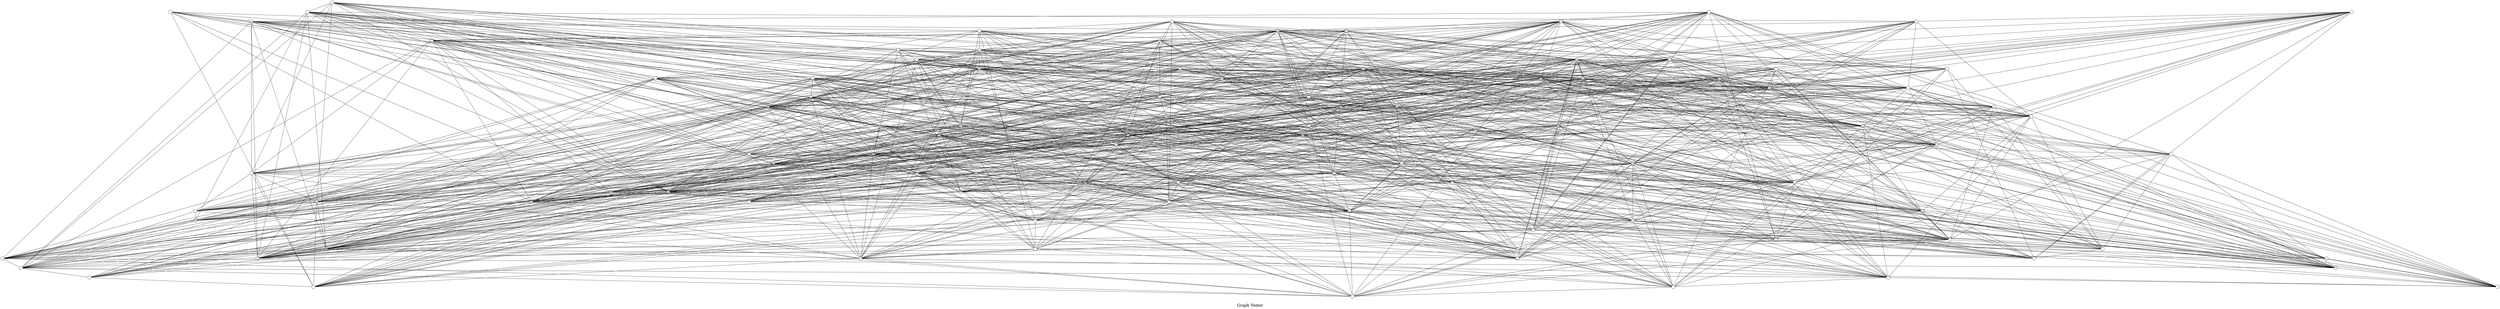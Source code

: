 /*****
Graph Tester
*****/

graph G {
  graph [splines=false overlap=false]
  node  [shape=ellipse, width=0.3, height=0.3, label=""]
  0 ;
  20 ;
  26 ;
  43 ;
  44 ;
  56 ;
  59 ;
  62 ;
  70 ;
  72 ;
  86 ;
  89 ;
  95 ;
  96 ;
  1 ;
  9 ;
  19 ;
  30 ;
  34 ;
  53 ;
  94 ;
  97 ;
  2 ;
  17 ;
  33 ;
  3 ;
  15 ;
  21 ;
  24 ;
  31 ;
  32 ;
  52 ;
  57 ;
  69 ;
  76 ;
  98 ;
  4 ;
  13 ;
  51 ;
  60 ;
  81 ;
  5 ;
  14 ;
  27 ;
  29 ;
  73 ;
  80 ;
  82 ;
  6 ;
  8 ;
  28 ;
  50 ;
  67 ;
  78 ;
  83 ;
  7 ;
  38 ;
  41 ;
  49 ;
  11 ;
  36 ;
  74 ;
  77 ;
  10 ;
  63 ;
  16 ;
  40 ;
  47 ;
  58 ;
  79 ;
  93 ;
  23 ;
  12 ;
  25 ;
  84 ;
  22 ;
  42 ;
  61 ;
  54 ;
  87 ;
  92 ;
  35 ;
  37 ;
  48 ;
  90 ;
  46 ;
  75 ;
  18 ;
  88 ;
  91 ;
  64 ;
  66 ;
  71 ;
  68 ;
  85 ;
  65 ;
  39 ;
  55 ;
  45 ;
  99 ;
  0 -- 10;
  0 -- 17;
  0 -- 20;
  0 -- 24;
  0 -- 26;
  0 -- 31;
  0 -- 43;
  0 -- 44;
  0 -- 56;
  0 -- 58;
  0 -- 59;
  0 -- 62;
  0 -- 64;
  0 -- 70;
  0 -- 72;
  0 -- 78;
  0 -- 80;
  0 -- 83;
  0 -- 85;
  0 -- 86;
  0 -- 89;
  0 -- 92;
  0 -- 95;
  0 -- 96;
  0 -- 97;
  0 -- 98;
  20 -- 23;
  20 -- 25;
  20 -- 31;
  20 -- 36;
  20 -- 40;
  20 -- 44;
  20 -- 48;
  20 -- 60;
  20 -- 62;
  20 -- 64;
  20 -- 67;
  20 -- 68;
  20 -- 81;
  20 -- 92;
  20 -- 94;
  20 -- 97;
  20 -- 99;
  26 -- 27;
  26 -- 29;
  26 -- 51;
  26 -- 54;
  26 -- 81;
  26 -- 87;
  26 -- 91;
  26 -- 93;
  26 -- 94;
  26 -- 97;
  43 -- 45;
  43 -- 46;
  43 -- 52;
  43 -- 55;
  43 -- 63;
  43 -- 67;
  43 -- 70;
  43 -- 72;
  43 -- 86;
  43 -- 88;
  43 -- 92;
  43 -- 97;
  44 -- 48;
  44 -- 50;
  44 -- 51;
  44 -- 58;
  44 -- 65;
  44 -- 68;
  44 -- 71;
  44 -- 75;
  44 -- 78;
  44 -- 88;
  44 -- 90;
  44 -- 95;
  56 -- 59;
  56 -- 66;
  56 -- 72;
  56 -- 74;
  56 -- 78;
  56 -- 79;
  56 -- 80;
  56 -- 99;
  59 -- 73;
  59 -- 77;
  59 -- 78;
  59 -- 87;
  59 -- 99;
  62 -- 63;
  62 -- 70;
  62 -- 73;
  62 -- 74;
  62 -- 76;
  62 -- 85;
  70 -- 71;
  70 -- 78;
  70 -- 83;
  70 -- 85;
  70 -- 87;
  70 -- 98;
  72 -- 74;
  72 -- 83;
  72 -- 98;
  86 -- 89;
  1 -- 9;
  1 -- 18;
  1 -- 19;
  1 -- 24;
  1 -- 29;
  1 -- 30;
  1 -- 31;
  1 -- 34;
  1 -- 46;
  1 -- 50;
  1 -- 51;
  1 -- 53;
  1 -- 56;
  1 -- 59;
  1 -- 65;
  1 -- 71;
  1 -- 79;
  1 -- 94;
  1 -- 97;
  1 -- 98;
  9 -- 10;
  9 -- 23;
  9 -- 29;
  9 -- 31;
  9 -- 36;
  9 -- 37;
  9 -- 44;
  9 -- 57;
  9 -- 61;
  9 -- 63;
  9 -- 75;
  9 -- 80;
  9 -- 99;
  19 -- 20;
  19 -- 23;
  19 -- 25;
  19 -- 26;
  19 -- 28;
  19 -- 31;
  19 -- 32;
  19 -- 37;
  19 -- 42;
  19 -- 50;
  19 -- 59;
  19 -- 64;
  19 -- 66;
  19 -- 67;
  19 -- 70;
  19 -- 71;
  19 -- 72;
  19 -- 75;
  19 -- 77;
  19 -- 85;
  19 -- 86;
  19 -- 90;
  19 -- 91;
  19 -- 94;
  19 -- 95;
  19 -- 96;
  19 -- 99;
  30 -- 31;
  30 -- 51;
  30 -- 53;
  30 -- 55;
  30 -- 66;
  30 -- 72;
  30 -- 76;
  30 -- 79;
  30 -- 80;
  30 -- 81;
  30 -- 85;
  30 -- 86;
  30 -- 90;
  30 -- 94;
  34 -- 48;
  34 -- 49;
  34 -- 50;
  34 -- 66;
  34 -- 67;
  34 -- 74;
  34 -- 85;
  34 -- 91;
  34 -- 92;
  34 -- 98;
  53 -- 58;
  53 -- 65;
  53 -- 66;
  53 -- 71;
  53 -- 78;
  53 -- 79;
  53 -- 83;
  53 -- 89;
  53 -- 91;
  53 -- 95;
  53 -- 96;
  53 -- 99;
  2 -- 4;
  2 -- 17;
  2 -- 20;
  2 -- 33;
  2 -- 39;
  2 -- 45;
  2 -- 63;
  2 -- 65;
  2 -- 75;
  2 -- 89;
  2 -- 95;
  2 -- 99;
  17 -- 18;
  17 -- 23;
  17 -- 25;
  17 -- 26;
  17 -- 31;
  17 -- 32;
  17 -- 34;
  17 -- 35;
  17 -- 36;
  17 -- 39;
  17 -- 41;
  17 -- 43;
  17 -- 46;
  17 -- 49;
  17 -- 70;
  17 -- 75;
  17 -- 76;
  17 -- 79;
  17 -- 83;
  17 -- 85;
  17 -- 88;
  17 -- 92;
  17 -- 95;
  33 -- 39;
  33 -- 40;
  33 -- 42;
  33 -- 43;
  33 -- 55;
  33 -- 57;
  33 -- 58;
  33 -- 60;
  33 -- 62;
  33 -- 81;
  33 -- 84;
  33 -- 86;
  33 -- 91;
  33 -- 92;
  33 -- 94;
  33 -- 97;
  3 -- 4;
  3 -- 15;
  3 -- 21;
  3 -- 24;
  3 -- 30;
  3 -- 31;
  3 -- 32;
  3 -- 37;
  3 -- 40;
  3 -- 52;
  3 -- 57;
  3 -- 66;
  3 -- 69;
  3 -- 70;
  3 -- 73;
  3 -- 75;
  3 -- 76;
  3 -- 79;
  3 -- 80;
  3 -- 87;
  3 -- 90;
  3 -- 93;
  3 -- 95;
  3 -- 98;
  15 -- 19;
  15 -- 20;
  15 -- 29;
  15 -- 35;
  15 -- 42;
  15 -- 47;
  15 -- 49;
  15 -- 50;
  15 -- 52;
  15 -- 59;
  15 -- 74;
  15 -- 77;
  15 -- 78;
  15 -- 81;
  15 -- 87;
  15 -- 92;
  15 -- 94;
  21 -- 25;
  21 -- 30;
  21 -- 35;
  21 -- 36;
  21 -- 38;
  21 -- 47;
  21 -- 54;
  21 -- 56;
  21 -- 59;
  21 -- 66;
  21 -- 67;
  21 -- 74;
  21 -- 75;
  21 -- 79;
  21 -- 84;
  21 -- 86;
  21 -- 87;
  21 -- 95;
  21 -- 99;
  24 -- 31;
  24 -- 32;
  24 -- 43;
  24 -- 47;
  24 -- 49;
  24 -- 53;
  24 -- 61;
  24 -- 65;
  24 -- 76;
  24 -- 77;
  24 -- 80;
  24 -- 84;
  24 -- 94;
  24 -- 95;
  24 -- 96;
  24 -- 97;
  31 -- 35;
  31 -- 36;
  31 -- 38;
  31 -- 49;
  31 -- 50;
  31 -- 53;
  31 -- 57;
  31 -- 63;
  31 -- 74;
  31 -- 86;
  31 -- 88;
  31 -- 90;
  31 -- 91;
  31 -- 95;
  31 -- 96;
  32 -- 34;
  32 -- 41;
  32 -- 44;
  32 -- 57;
  32 -- 59;
  32 -- 62;
  32 -- 64;
  32 -- 71;
  32 -- 72;
  32 -- 74;
  32 -- 83;
  52 -- 54;
  52 -- 56;
  52 -- 61;
  52 -- 66;
  52 -- 70;
  52 -- 79;
  52 -- 81;
  52 -- 82;
  52 -- 86;
  52 -- 90;
  52 -- 92;
  52 -- 94;
  57 -- 60;
  57 -- 76;
  57 -- 77;
  57 -- 79;
  57 -- 85;
  57 -- 93;
  57 -- 94;
  57 -- 96;
  69 -- 70;
  69 -- 90;
  69 -- 91;
  69 -- 93;
  69 -- 95;
  69 -- 96;
  69 -- 97;
  76 -- 84;
  76 -- 89;
  76 -- 95;
  4 -- 5;
  4 -- 11;
  4 -- 13;
  4 -- 20;
  4 -- 28;
  4 -- 37;
  4 -- 41;
  4 -- 48;
  4 -- 51;
  4 -- 56;
  4 -- 60;
  4 -- 62;
  4 -- 77;
  4 -- 80;
  4 -- 81;
  4 -- 94;
  13 -- 14;
  13 -- 15;
  13 -- 21;
  13 -- 22;
  13 -- 26;
  13 -- 30;
  13 -- 35;
  13 -- 42;
  13 -- 49;
  13 -- 50;
  13 -- 61;
  13 -- 69;
  13 -- 70;
  13 -- 80;
  13 -- 84;
  13 -- 91;
  13 -- 95;
  51 -- 52;
  51 -- 56;
  51 -- 58;
  51 -- 59;
  51 -- 61;
  51 -- 64;
  51 -- 65;
  51 -- 70;
  51 -- 72;
  51 -- 92;
  51 -- 98;
  60 -- 64;
  60 -- 67;
  60 -- 72;
  60 -- 89;
  60 -- 92;
  60 -- 93;
  60 -- 94;
  81 -- 83;
  81 -- 95;
  81 -- 98;
  5 -- 14;
  5 -- 26;
  5 -- 27;
  5 -- 28;
  5 -- 29;
  5 -- 36;
  5 -- 40;
  5 -- 43;
  5 -- 57;
  5 -- 58;
  5 -- 64;
  5 -- 73;
  5 -- 76;
  5 -- 80;
  5 -- 82;
  5 -- 95;
  14 -- 15;
  14 -- 16;
  14 -- 18;
  14 -- 25;
  14 -- 31;
  14 -- 39;
  14 -- 48;
  14 -- 54;
  14 -- 60;
  14 -- 62;
  14 -- 63;
  14 -- 65;
  14 -- 78;
  14 -- 83;
  14 -- 94;
  14 -- 95;
  14 -- 96;
  14 -- 98;
  27 -- 29;
  27 -- 34;
  27 -- 41;
  27 -- 50;
  27 -- 51;
  27 -- 52;
  27 -- 59;
  27 -- 65;
  27 -- 68;
  27 -- 73;
  27 -- 78;
  27 -- 85;
  27 -- 87;
  27 -- 93;
  27 -- 99;
  29 -- 38;
  29 -- 53;
  29 -- 57;
  29 -- 60;
  29 -- 62;
  29 -- 64;
  29 -- 76;
  29 -- 88;
  29 -- 93;
  29 -- 96;
  29 -- 99;
  73 -- 77;
  73 -- 89;
  80 -- 81;
  80 -- 92;
  80 -- 99;
  82 -- 97;
  6 -- 8;
  6 -- 15;
  6 -- 23;
  6 -- 28;
  6 -- 30;
  6 -- 35;
  6 -- 50;
  6 -- 55;
  6 -- 60;
  6 -- 62;
  6 -- 67;
  6 -- 68;
  6 -- 70;
  6 -- 77;
  6 -- 78;
  6 -- 79;
  6 -- 83;
  6 -- 96;
  8 -- 9;
  8 -- 11;
  8 -- 20;
  8 -- 36;
  8 -- 38;
  8 -- 39;
  8 -- 44;
  8 -- 47;
  8 -- 50;
  8 -- 52;
  8 -- 54;
  8 -- 56;
  8 -- 62;
  8 -- 74;
  8 -- 76;
  8 -- 77;
  8 -- 80;
  8 -- 83;
  8 -- 94;
  8 -- 97;
  28 -- 29;
  28 -- 33;
  28 -- 36;
  28 -- 43;
  28 -- 44;
  28 -- 45;
  28 -- 50;
  28 -- 52;
  28 -- 59;
  28 -- 66;
  28 -- 70;
  28 -- 71;
  28 -- 72;
  28 -- 77;
  28 -- 78;
  28 -- 83;
  28 -- 89;
  28 -- 91;
  28 -- 93;
  50 -- 59;
  50 -- 68;
  50 -- 71;
  50 -- 89;
  50 -- 91;
  67 -- 72;
  67 -- 80;
  67 -- 85;
  67 -- 89;
  78 -- 80;
  78 -- 84;
  78 -- 99;
  83 -- 85;
  83 -- 86;
  83 -- 98;
  7 -- 15;
  7 -- 19;
  7 -- 33;
  7 -- 34;
  7 -- 38;
  7 -- 40;
  7 -- 41;
  7 -- 43;
  7 -- 47;
  7 -- 49;
  7 -- 54;
  7 -- 86;
  7 -- 89;
  7 -- 91;
  7 -- 94;
  38 -- 43;
  38 -- 44;
  38 -- 46;
  38 -- 50;
  38 -- 57;
  38 -- 62;
  38 -- 63;
  38 -- 82;
  38 -- 94;
  41 -- 47;
  41 -- 52;
  41 -- 71;
  41 -- 77;
  41 -- 81;
  49 -- 51;
  49 -- 61;
  49 -- 67;
  49 -- 71;
  49 -- 79;
  49 -- 86;
  49 -- 90;
  49 -- 94;
  49 -- 95;
  11 -- 16;
  11 -- 20;
  11 -- 22;
  11 -- 23;
  11 -- 31;
  11 -- 42;
  11 -- 44;
  11 -- 52;
  11 -- 55;
  11 -- 57;
  11 -- 62;
  11 -- 63;
  11 -- 90;
  36 -- 43;
  36 -- 46;
  36 -- 54;
  36 -- 55;
  36 -- 59;
  36 -- 63;
  36 -- 74;
  36 -- 79;
  36 -- 91;
  36 -- 93;
  74 -- 83;
  77 -- 79;
  77 -- 92;
  77 -- 97;
  77 -- 98;
  10 -- 11;
  10 -- 14;
  10 -- 16;
  10 -- 17;
  10 -- 25;
  10 -- 33;
  10 -- 34;
  10 -- 35;
  10 -- 36;
  10 -- 40;
  10 -- 45;
  10 -- 47;
  10 -- 50;
  10 -- 51;
  10 -- 57;
  10 -- 58;
  10 -- 59;
  10 -- 60;
  10 -- 62;
  10 -- 69;
  10 -- 79;
  10 -- 80;
  10 -- 81;
  10 -- 82;
  10 -- 83;
  10 -- 89;
  10 -- 93;
  10 -- 94;
  63 -- 70;
  63 -- 74;
  63 -- 81;
  63 -- 88;
  63 -- 91;
  63 -- 92;
  16 -- 20;
  16 -- 27;
  16 -- 35;
  16 -- 37;
  16 -- 38;
  16 -- 40;
  16 -- 42;
  16 -- 48;
  16 -- 56;
  16 -- 57;
  16 -- 59;
  16 -- 61;
  16 -- 63;
  16 -- 70;
  16 -- 84;
  16 -- 90;
  16 -- 92;
  16 -- 98;
  40 -- 49;
  40 -- 53;
  40 -- 54;
  40 -- 56;
  40 -- 65;
  40 -- 79;
  40 -- 81;
  40 -- 91;
  40 -- 96;
  47 -- 49;
  47 -- 51;
  47 -- 53;
  47 -- 63;
  47 -- 69;
  47 -- 77;
  47 -- 85;
  47 -- 88;
  47 -- 96;
  58 -- 59;
  58 -- 61;
  58 -- 62;
  58 -- 63;
  58 -- 70;
  58 -- 71;
  58 -- 73;
  58 -- 85;
  58 -- 86;
  58 -- 95;
  79 -- 80;
  79 -- 82;
  79 -- 84;
  79 -- 93;
  79 -- 98;
  93 -- 97;
  23 -- 29;
  23 -- 40;
  23 -- 47;
  23 -- 54;
  23 -- 57;
  23 -- 69;
  23 -- 72;
  23 -- 75;
  23 -- 78;
  23 -- 83;
  23 -- 88;
  23 -- 89;
  23 -- 94;
  23 -- 96;
  12 -- 13;
  12 -- 16;
  12 -- 17;
  12 -- 19;
  12 -- 21;
  12 -- 25;
  12 -- 26;
  12 -- 36;
  12 -- 40;
  12 -- 43;
  12 -- 51;
  12 -- 60;
  12 -- 63;
  12 -- 67;
  12 -- 68;
  12 -- 76;
  12 -- 79;
  12 -- 81;
  12 -- 83;
  12 -- 84;
  12 -- 95;
  12 -- 99;
  25 -- 29;
  25 -- 34;
  25 -- 36;
  25 -- 54;
  25 -- 61;
  25 -- 69;
  25 -- 71;
  25 -- 73;
  25 -- 78;
  25 -- 81;
  25 -- 84;
  25 -- 86;
  25 -- 89;
  84 -- 88;
  84 -- 89;
  84 -- 91;
  84 -- 92;
  84 -- 94;
  22 -- 23;
  22 -- 24;
  22 -- 27;
  22 -- 29;
  22 -- 40;
  22 -- 42;
  22 -- 47;
  22 -- 48;
  22 -- 53;
  22 -- 60;
  22 -- 66;
  22 -- 73;
  22 -- 81;
  22 -- 85;
  22 -- 89;
  22 -- 90;
  22 -- 93;
  42 -- 44;
  42 -- 45;
  42 -- 48;
  42 -- 49;
  42 -- 60;
  42 -- 65;
  42 -- 69;
  42 -- 82;
  42 -- 92;
  42 -- 99;
  61 -- 62;
  61 -- 65;
  61 -- 76;
  61 -- 78;
  61 -- 81;
  61 -- 82;
  61 -- 87;
  61 -- 97;
  54 -- 58;
  54 -- 59;
  54 -- 60;
  54 -- 62;
  54 -- 68;
  54 -- 70;
  54 -- 77;
  54 -- 92;
  54 -- 97;
  87 -- 96;
  87 -- 97;
  87 -- 98;
  92 -- 96;
  92 -- 98;
  35 -- 55;
  35 -- 57;
  35 -- 59;
  35 -- 63;
  35 -- 68;
  35 -- 79;
  35 -- 83;
  35 -- 87;
  35 -- 93;
  35 -- 98;
  37 -- 45;
  37 -- 58;
  37 -- 63;
  37 -- 66;
  37 -- 70;
  37 -- 73;
  37 -- 75;
  37 -- 79;
  37 -- 85;
  37 -- 87;
  37 -- 99;
  48 -- 53;
  48 -- 54;
  48 -- 65;
  48 -- 72;
  48 -- 75;
  48 -- 78;
  48 -- 80;
  48 -- 85;
  48 -- 92;
  46 -- 47;
  46 -- 51;
  46 -- 55;
  46 -- 61;
  46 -- 70;
  46 -- 76;
  46 -- 89;
  46 -- 99;
  75 -- 79;
  75 -- 81;
  75 -- 83;
  75 -- 87;
  75 -- 93;
  75 -- 98;
  18 -- 25;
  18 -- 29;
  18 -- 44;
  18 -- 49;
  18 -- 53;
  18 -- 54;
  18 -- 74;
  18 -- 75;
  18 -- 77;
  18 -- 79;
  18 -- 88;
  18 -- 91;
  18 -- 94;
  18 -- 96;
  88 -- 96;
  91 -- 98;
  64 -- 73;
  64 -- 76;
  64 -- 82;
  64 -- 90;
  64 -- 91;
  64 -- 92;
  64 -- 93;
  64 -- 94;
  64 -- 97;
  66 -- 67;
  66 -- 68;
  66 -- 76;
  66 -- 78;
  66 -- 80;
  66 -- 90;
  66 -- 95;
  66 -- 98;
  66 -- 99;
  71 -- 75;
  71 -- 87;
  71 -- 88;
  71 -- 91;
  71 -- 96;
  71 -- 99;
  68 -- 75;
  68 -- 79;
  68 -- 90;
  68 -- 94;
  68 -- 95;
  85 -- 91;
  85 -- 96;
  65 -- 67;
  65 -- 71;
  65 -- 79;
  65 -- 81;
  65 -- 89;
  39 -- 44;
  39 -- 49;
  39 -- 52;
  39 -- 54;
  39 -- 58;
  39 -- 67;
  39 -- 70;
  39 -- 72;
  39 -- 84;
  39 -- 95;
  39 -- 98;
  55 -- 59;
  55 -- 62;
  55 -- 80;
  55 -- 82;
  55 -- 84;
  55 -- 89;
  55 -- 90;
  55 -- 94;
  55 -- 99;
  45 -- 48;
  45 -- 51;
  45 -- 61;
  45 -- 62;
  45 -- 65;
  45 -- 70;
  45 -- 73;
  45 -- 75;
  45 -- 76;
  45 -- 85;
  45 -- 94;
  45 -- 99;
  label = "\nGraph Tester\n";  fontsize=24;
}
